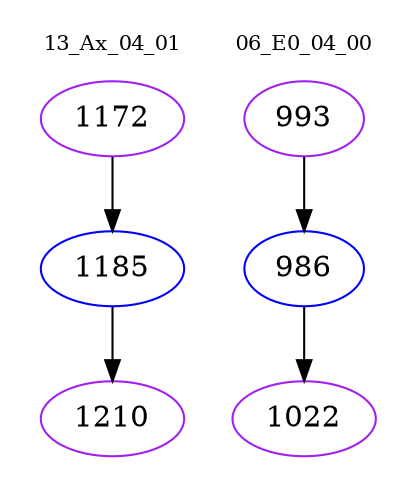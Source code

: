 digraph{
subgraph cluster_0 {
color = white
label = "13_Ax_04_01";
fontsize=10;
T0_1172 [label="1172", color="purple"]
T0_1172 -> T0_1185 [color="black"]
T0_1185 [label="1185", color="blue"]
T0_1185 -> T0_1210 [color="black"]
T0_1210 [label="1210", color="purple"]
}
subgraph cluster_1 {
color = white
label = "06_E0_04_00";
fontsize=10;
T1_993 [label="993", color="purple"]
T1_993 -> T1_986 [color="black"]
T1_986 [label="986", color="blue"]
T1_986 -> T1_1022 [color="black"]
T1_1022 [label="1022", color="purple"]
}
}

